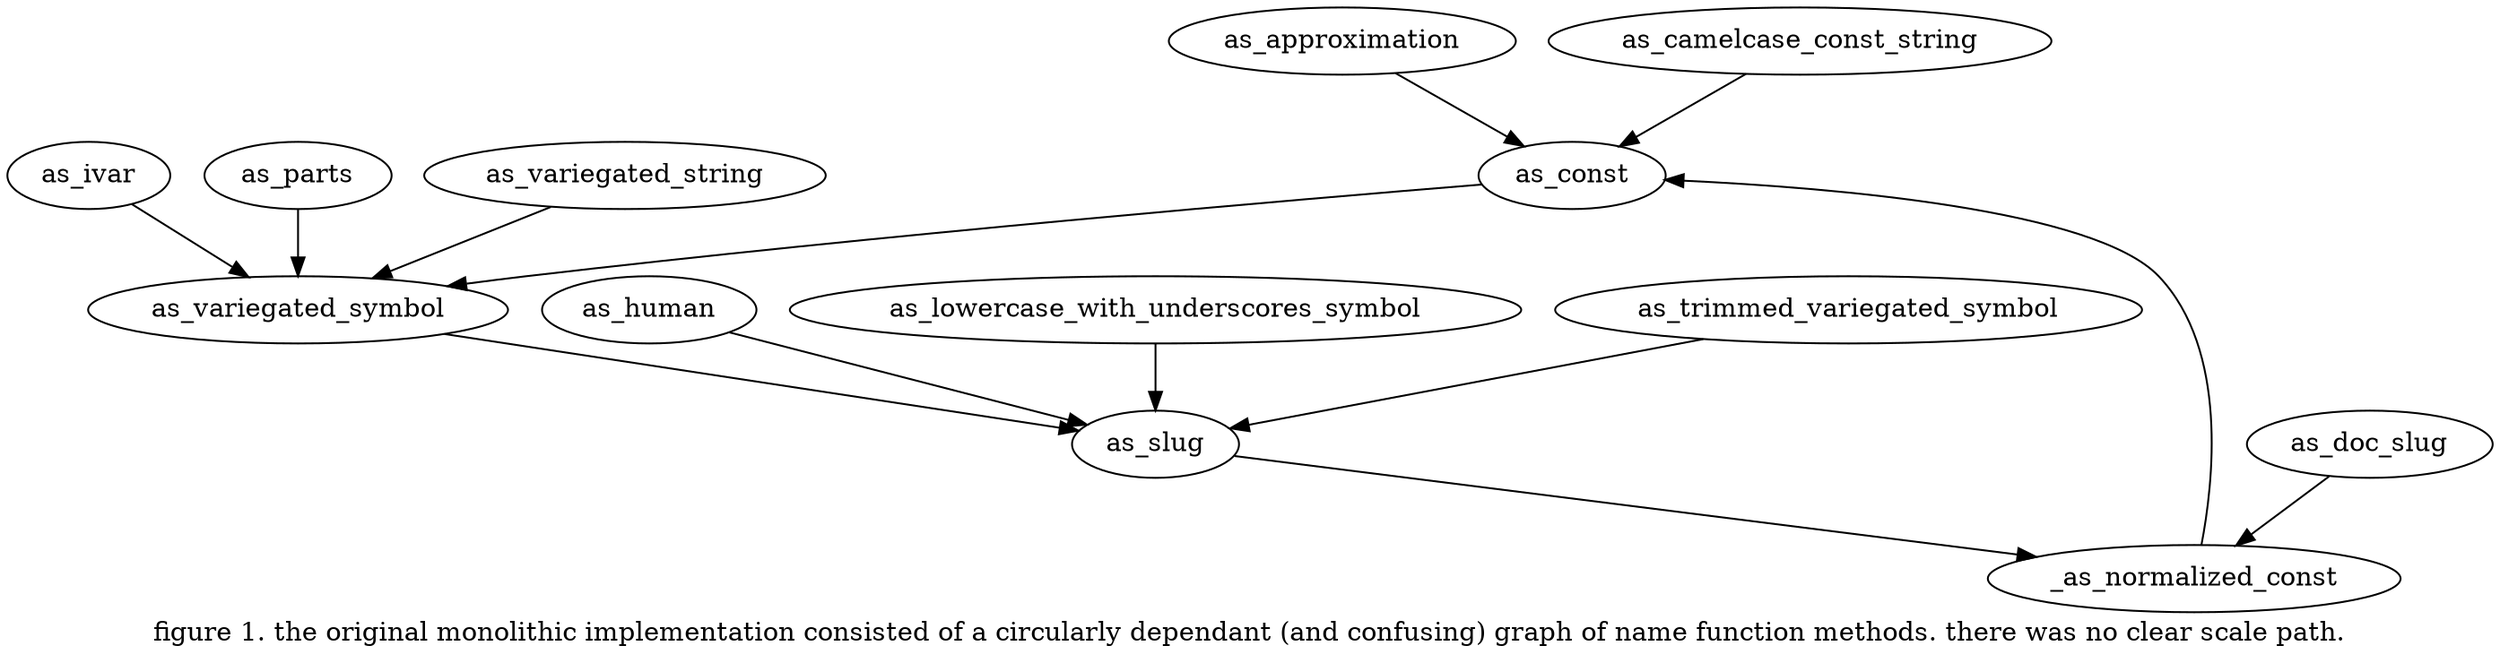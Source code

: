 digraph g {

  label="figure 1. the original monolithic implementation consisted \
of a circularly dependant (and confusing) graph of name function methods. \
there was no clear scale path."


as_approximation -> as_const
as_camelcase_const_string -> as_const
as_const -> as_variegated_symbol
as_doc_slug -> _as_normalized_const
as_human -> as_slug
as_ivar -> as_variegated_symbol
as_lowercase_with_underscores_symbol -> as_slug
_as_normalized_const -> as_const
as_parts -> as_variegated_symbol
as_slug -> _as_normalized_const
as_trimmed_variegated_symbol -> as_slug
as_variegated_string -> as_variegated_symbol
as_variegated_symbol -> as_slug

}
